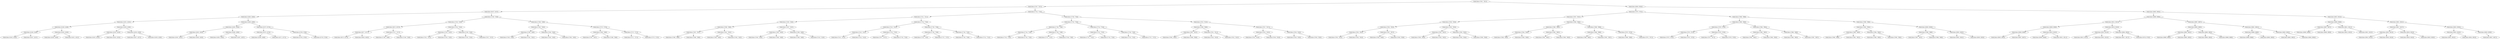 digraph G{
1892780930 [label="Node{data=[7821, 7821]}"]
1892780930 -> 1680843324
1680843324 [label="Node{data=[7357, 7357]}"]
1680843324 -> 746648411
746648411 [label="Node{data=[6187, 6187]}"]
746648411 -> 1206286146
1206286146 [label="Node{data=[4260, 4260]}"]
1206286146 -> 991390119
991390119 [label="Node{data=[4252, 4252]}"]
991390119 -> 581964475
581964475 [label="Node{data=[4248, 4248]}"]
581964475 -> 159463325
159463325 [label="Node{data=[4246, 4246]}"]
159463325 -> 2108235144
2108235144 [label="Node{data=[4245, 4245]}"]
159463325 -> 2104691147
2104691147 [label="Node{data=[4247, 4247]}"]
581964475 -> 1601497364
1601497364 [label="Node{data=[4250, 4250]}"]
1601497364 -> 1607008440
1607008440 [label="Node{data=[4249, 4249]}"]
1601497364 -> 1782121364
1782121364 [label="Node{data=[4251, 4251]}"]
991390119 -> 266429001
266429001 [label="Node{data=[4256, 4256]}"]
266429001 -> 1998915304
1998915304 [label="Node{data=[4254, 4254]}"]
1998915304 -> 1618871412
1618871412 [label="Node{data=[4253, 4253]}"]
1998915304 -> 1123655244
1123655244 [label="Node{data=[4255, 4255]}"]
266429001 -> 1183731568
1183731568 [label="Node{data=[4258, 4258]}"]
1183731568 -> 432210703
432210703 [label="Node{data=[4257, 4257]}"]
1183731568 -> 160360935
160360935 [label="Node{data=[4259, 4259]}"]
1206286146 -> 118164836
118164836 [label="Node{data=[4268, 4268]}"]
118164836 -> 860501818
860501818 [label="Node{data=[4264, 4264]}"]
860501818 -> 839942439
839942439 [label="Node{data=[4262, 4262]}"]
839942439 -> 1278187347
1278187347 [label="Node{data=[4261, 4261]}"]
839942439 -> 319865759
319865759 [label="Node{data=[4263, 4263]}"]
860501818 -> 1895941408
1895941408 [label="Node{data=[4266, 4266]}"]
1895941408 -> 1202613150
1202613150 [label="Node{data=[4265, 4265]}"]
1895941408 -> 2005657911
2005657911 [label="Node{data=[4267, 4267]}"]
118164836 -> 1653788770
1653788770 [label="Node{data=[5573, 5573]}"]
1653788770 -> 499462613
499462613 [label="Node{data=[4270, 4270]}"]
499462613 -> 696474472
696474472 [label="Node{data=[4269, 4269]}"]
499462613 -> 23715134
23715134 [label="Node{data=[4271, 4271]}"]
1653788770 -> 1972116657
1972116657 [label="Node{data=[5706, 5706]}"]
1972116657 -> 1106493516
1106493516 [label="Node{data=[5705, 5705]}"]
1972116657 -> 1914211073
1914211073 [label="Node{data=[5720, 5720]}"]
746648411 -> 1029126225
1029126225 [label="Node{data=[7258, 7258]}"]
1029126225 -> 673956574
673956574 [label="Node{data=[7250, 7250]}"]
673956574 -> 1996854839
1996854839 [label="Node{data=[6472, 6472]}"]
1996854839 -> 1098074965
1098074965 [label="Node{data=[6277, 6277]}"]
1098074965 -> 1164080794
1164080794 [label="Node{data=[6275, 6275]}"]
1098074965 -> 858354138
858354138 [label="Node{data=[6453, 6453]}"]
1996854839 -> 1749478822
1749478822 [label="Node{data=[7217, 7217]}"]
1749478822 -> 859060760
859060760 [label="Node{data=[7169, 7169]}"]
1749478822 -> 1706318914
1706318914 [label="Node{data=[7249, 7249]}"]
673956574 -> 493569679
493569679 [label="Node{data=[7254, 7254]}"]
493569679 -> 1117758297
1117758297 [label="Node{data=[7252, 7252]}"]
1117758297 -> 1349105128
1349105128 [label="Node{data=[7251, 7251]}"]
1117758297 -> 393782763
393782763 [label="Node{data=[7253, 7253]}"]
493569679 -> 1356908213
1356908213 [label="Node{data=[7256, 7256]}"]
1356908213 -> 1876570779
1876570779 [label="Node{data=[7255, 7255]}"]
1356908213 -> 1912671357
1912671357 [label="Node{data=[7257, 7257]}"]
1029126225 -> 545564715
545564715 [label="Node{data=[7266, 7266]}"]
545564715 -> 1988560864
1988560864 [label="Node{data=[7262, 7262]}"]
1988560864 -> 1215802689
1215802689 [label="Node{data=[7260, 7260]}"]
1215802689 -> 846148310
846148310 [label="Node{data=[7259, 7259]}"]
1215802689 -> 925831488
925831488 [label="Node{data=[7261, 7261]}"]
1988560864 -> 2044307522
2044307522 [label="Node{data=[7264, 7264]}"]
2044307522 -> 212934557
212934557 [label="Node{data=[7263, 7263]}"]
2044307522 -> 1199793503
1199793503 [label="Node{data=[7265, 7265]}"]
545564715 -> 141150718
141150718 [label="Node{data=[7270, 7270]}"]
141150718 -> 1011284745
1011284745 [label="Node{data=[7268, 7268]}"]
1011284745 -> 948913899
948913899 [label="Node{data=[7267, 7267]}"]
1011284745 -> 1694131512
1694131512 [label="Node{data=[7269, 7269]}"]
141150718 -> 572159584
572159584 [label="Node{data=[7272, 7272]}"]
572159584 -> 697257881
697257881 [label="Node{data=[7271, 7271]}"]
572159584 -> 1811283037
1811283037 [label="Node{data=[7273, 7273]}"]
1680843324 -> 1553041342
1553041342 [label="Node{data=[7742, 7742]}"]
1553041342 -> 759776058
759776058 [label="Node{data=[7411, 7411]}"]
759776058 -> 2120819341
2120819341 [label="Node{data=[7403, 7403]}"]
2120819341 -> 985280009
985280009 [label="Node{data=[7399, 7399]}"]
985280009 -> 1783030423
1783030423 [label="Node{data=[7397, 7397]}"]
1783030423 -> 233913462
233913462 [label="Node{data=[7389, 7389]}"]
1783030423 -> 985336335
985336335 [label="Node{data=[7398, 7398]}"]
985280009 -> 1360699703
1360699703 [label="Node{data=[7401, 7401]}"]
1360699703 -> 211133401
211133401 [label="Node{data=[7400, 7400]}"]
1360699703 -> 134425777
134425777 [label="Node{data=[7402, 7402]}"]
2120819341 -> 1779086540
1779086540 [label="Node{data=[7407, 7407]}"]
1779086540 -> 1855824803
1855824803 [label="Node{data=[7405, 7405]}"]
1855824803 -> 1329024706
1329024706 [label="Node{data=[7404, 7404]}"]
1855824803 -> 1581286705
1581286705 [label="Node{data=[7406, 7406]}"]
1779086540 -> 1632892641
1632892641 [label="Node{data=[7409, 7409]}"]
1632892641 -> 1649463763
1649463763 [label="Node{data=[7408, 7408]}"]
1632892641 -> 400867845
400867845 [label="Node{data=[7410, 7410]}"]
759776058 -> 1305982149
1305982149 [label="Node{data=[7734, 7734]}"]
1305982149 -> 860731232
860731232 [label="Node{data=[7415, 7415]}"]
860731232 -> 1467430547
1467430547 [label="Node{data=[7413, 7413]}"]
1467430547 -> 1714561682
1714561682 [label="Node{data=[7412, 7412]}"]
1467430547 -> 372495117
372495117 [label="Node{data=[7414, 7414]}"]
860731232 -> 1209761820
1209761820 [label="Node{data=[7732, 7732]}"]
1209761820 -> 641131554
641131554 [label="Node{data=[7677, 7677]}"]
1209761820 -> 1365730500
1365730500 [label="Node{data=[7733, 7733]}"]
1305982149 -> 1506045534
1506045534 [label="Node{data=[7738, 7738]}"]
1506045534 -> 1296764442
1296764442 [label="Node{data=[7736, 7736]}"]
1296764442 -> 1548608613
1548608613 [label="Node{data=[7735, 7735]}"]
1296764442 -> 921102956
921102956 [label="Node{data=[7737, 7737]}"]
1506045534 -> 1286263920
1286263920 [label="Node{data=[7740, 7740]}"]
1286263920 -> 1501837345
1501837345 [label="Node{data=[7739, 7739]}"]
1286263920 -> 1792643512
1792643512 [label="Node{data=[7741, 7741]}"]
1553041342 -> 1810735877
1810735877 [label="Node{data=[7758, 7758]}"]
1810735877 -> 1912529756
1912529756 [label="Node{data=[7750, 7750]}"]
1912529756 -> 163809394
163809394 [label="Node{data=[7746, 7746]}"]
163809394 -> 791780515
791780515 [label="Node{data=[7744, 7744]}"]
791780515 -> 692250571
692250571 [label="Node{data=[7743, 7743]}"]
791780515 -> 799020476
799020476 [label="Node{data=[7745, 7745]}"]
163809394 -> 984979490
984979490 [label="Node{data=[7748, 7748]}"]
984979490 -> 432197459
432197459 [label="Node{data=[7747, 7747]}"]
984979490 -> 654319391
654319391 [label="Node{data=[7749, 7749]}"]
1912529756 -> 144892854
144892854 [label="Node{data=[7754, 7754]}"]
144892854 -> 507514376
507514376 [label="Node{data=[7752, 7752]}"]
507514376 -> 293069508
293069508 [label="Node{data=[7751, 7751]}"]
507514376 -> 917040914
917040914 [label="Node{data=[7753, 7753]}"]
144892854 -> 696784162
696784162 [label="Node{data=[7756, 7756]}"]
696784162 -> 933654101
933654101 [label="Node{data=[7755, 7755]}"]
696784162 -> 434752423
434752423 [label="Node{data=[7757, 7757]}"]
1810735877 -> 1757964279
1757964279 [label="Node{data=[7813, 7813]}"]
1757964279 -> 25190089
25190089 [label="Node{data=[7809, 7809]}"]
25190089 -> 89152618
89152618 [label="Node{data=[7807, 7807]}"]
89152618 -> 1387465620
1387465620 [label="Node{data=[7805, 7805]}"]
89152618 -> 2045721066
2045721066 [label="Node{data=[7808, 7808]}"]
25190089 -> 2048546312
2048546312 [label="Node{data=[7811, 7811]}"]
2048546312 -> 2108618285
2108618285 [label="Node{data=[7810, 7810]}"]
2048546312 -> 923512231
923512231 [label="Node{data=[7812, 7812]}"]
1757964279 -> 925627077
925627077 [label="Node{data=[7817, 7817]}"]
925627077 -> 531191870
531191870 [label="Node{data=[7815, 7815]}"]
531191870 -> 356305528
356305528 [label="Node{data=[7814, 7814]}"]
531191870 -> 2142256109
2142256109 [label="Node{data=[7816, 7816]}"]
925627077 -> 400900868
400900868 [label="Node{data=[7819, 7819]}"]
400900868 -> 1113096558
1113096558 [label="Node{data=[7818, 7818]}"]
400900868 -> 834993239
834993239 [label="Node{data=[7820, 7820]}"]
1892780930 -> 1339410129
1339410129 [label="Node{data=[8004, 8004]}"]
1339410129 -> 1913999692
1913999692 [label="Node{data=[7972, 7972]}"]
1913999692 -> 1950416273
1950416273 [label="Node{data=[7837, 7837]}"]
1950416273 -> 1651544330
1651544330 [label="Node{data=[7829, 7829]}"]
1651544330 -> 57815259
57815259 [label="Node{data=[7825, 7825]}"]
57815259 -> 1530236616
1530236616 [label="Node{data=[7823, 7823]}"]
1530236616 -> 686447690
686447690 [label="Node{data=[7822, 7822]}"]
1530236616 -> 1324638364
1324638364 [label="Node{data=[7824, 7824]}"]
57815259 -> 1544709489
1544709489 [label="Node{data=[7827, 7827]}"]
1544709489 -> 732361717
732361717 [label="Node{data=[7826, 7826]}"]
1544709489 -> 1372910279
1372910279 [label="Node{data=[7828, 7828]}"]
1651544330 -> 1011452129
1011452129 [label="Node{data=[7833, 7833]}"]
1011452129 -> 1933532148
1933532148 [label="Node{data=[7831, 7831]}"]
1933532148 -> 1863989053
1863989053 [label="Node{data=[7830, 7830]}"]
1933532148 -> 430879443
430879443 [label="Node{data=[7832, 7832]}"]
1011452129 -> 1775251335
1775251335 [label="Node{data=[7835, 7835]}"]
1775251335 -> 1622747570
1622747570 [label="Node{data=[7834, 7834]}"]
1775251335 -> 1587829063
1587829063 [label="Node{data=[7836, 7836]}"]
1950416273 -> 846221418
846221418 [label="Node{data=[7964, 7964]}"]
846221418 -> 1521806772
1521806772 [label="Node{data=[7960, 7960]}"]
1521806772 -> 1944693737
1944693737 [label="Node{data=[7844, 7844]}"]
1944693737 -> 259766962
259766962 [label="Node{data=[7838, 7838]}"]
1944693737 -> 1060653111
1060653111 [label="Node{data=[7959, 7959]}"]
1521806772 -> 1109183273
1109183273 [label="Node{data=[7962, 7962]}"]
1109183273 -> 2081724000
2081724000 [label="Node{data=[7961, 7961]}"]
1109183273 -> 778571130
778571130 [label="Node{data=[7963, 7963]}"]
846221418 -> 1399619952
1399619952 [label="Node{data=[7968, 7968]}"]
1399619952 -> 2005749175
2005749175 [label="Node{data=[7966, 7966]}"]
2005749175 -> 796025520
796025520 [label="Node{data=[7965, 7965]}"]
2005749175 -> 1092594169
1092594169 [label="Node{data=[7967, 7967]}"]
1399619952 -> 1984944043
1984944043 [label="Node{data=[7970, 7970]}"]
1984944043 -> 1798495264
1798495264 [label="Node{data=[7969, 7969]}"]
1984944043 -> 1466520596
1466520596 [label="Node{data=[7971, 7971]}"]
1913999692 -> 1795518305
1795518305 [label="Node{data=[7988, 7988]}"]
1795518305 -> 1669275429
1669275429 [label="Node{data=[7980, 7980]}"]
1669275429 -> 508628150
508628150 [label="Node{data=[7976, 7976]}"]
508628150 -> 59060892
59060892 [label="Node{data=[7974, 7974]}"]
59060892 -> 1136339946
1136339946 [label="Node{data=[7973, 7973]}"]
59060892 -> 1478922895
1478922895 [label="Node{data=[7975, 7975]}"]
508628150 -> 1317278081
1317278081 [label="Node{data=[7978, 7978]}"]
1317278081 -> 1690290975
1690290975 [label="Node{data=[7977, 7977]}"]
1317278081 -> 2126596121
2126596121 [label="Node{data=[7979, 7979]}"]
1669275429 -> 304029604
304029604 [label="Node{data=[7984, 7984]}"]
304029604 -> 2096696447
2096696447 [label="Node{data=[7982, 7982]}"]
2096696447 -> 1711589324
1711589324 [label="Node{data=[7981, 7981]}"]
2096696447 -> 317840021
317840021 [label="Node{data=[7983, 7983]}"]
304029604 -> 2029589840
2029589840 [label="Node{data=[7986, 7986]}"]
2029589840 -> 1280799940
1280799940 [label="Node{data=[7985, 7985]}"]
2029589840 -> 212721701
212721701 [label="Node{data=[7987, 7987]}"]
1795518305 -> 278177367
278177367 [label="Node{data=[7996, 7996]}"]
278177367 -> 544699008
544699008 [label="Node{data=[7992, 7992]}"]
544699008 -> 1467077406
1467077406 [label="Node{data=[7990, 7990]}"]
1467077406 -> 876522781
876522781 [label="Node{data=[7989, 7989]}"]
1467077406 -> 28120019
28120019 [label="Node{data=[7991, 7991]}"]
544699008 -> 450200084
450200084 [label="Node{data=[7994, 7994]}"]
450200084 -> 1130716019
1130716019 [label="Node{data=[7993, 7993]}"]
450200084 -> 49434695
49434695 [label="Node{data=[7995, 7995]}"]
278177367 -> 1806231617
1806231617 [label="Node{data=[8000, 8000]}"]
1806231617 -> 1566245378
1566245378 [label="Node{data=[7998, 7998]}"]
1566245378 -> 873231385
873231385 [label="Node{data=[7997, 7997]}"]
1566245378 -> 619477687
619477687 [label="Node{data=[7999, 7999]}"]
1806231617 -> 137000075
137000075 [label="Node{data=[8002, 8002]}"]
137000075 -> 233057438
233057438 [label="Node{data=[8001, 8001]}"]
137000075 -> 1520381319
1520381319 [label="Node{data=[8003, 8003]}"]
1339410129 -> 501341601
501341601 [label="Node{data=[9905, 9905]}"]
501341601 -> 1177844922
1177844922 [label="Node{data=[9889, 9889]}"]
1177844922 -> 1779968062
1779968062 [label="Node{data=[8012, 8012]}"]
1779968062 -> 1229509615
1229509615 [label="Node{data=[8008, 8008]}"]
1229509615 -> 1515652018
1515652018 [label="Node{data=[8006, 8006]}"]
1515652018 -> 1063482862
1063482862 [label="Node{data=[8005, 8005]}"]
1515652018 -> 336716772
336716772 [label="Node{data=[8007, 8007]}"]
1229509615 -> 466193698
466193698 [label="Node{data=[8010, 8010]}"]
466193698 -> 2036418426
2036418426 [label="Node{data=[8009, 8009]}"]
466193698 -> 1560904125
1560904125 [label="Node{data=[8011, 8011]}"]
1779968062 -> 1176262459
1176262459 [label="Node{data=[8016, 8016]}"]
1176262459 -> 292254279
292254279 [label="Node{data=[8014, 8014]}"]
292254279 -> 1648541063
1648541063 [label="Node{data=[8013, 8013]}"]
292254279 -> 1943526427
1943526427 [label="Node{data=[8015, 8015]}"]
1176262459 -> 1465313493
1465313493 [label="Node{data=[9604, 9604]}"]
1465313493 -> 501563698
501563698 [label="Node{data=[8017, 8017]}"]
1465313493 -> 1782348172
1782348172 [label="Node{data=[9750, 9750]}"]
1177844922 -> 658921428
658921428 [label="Node{data=[9897, 9897]}"]
658921428 -> 1194726313
1194726313 [label="Node{data=[9893, 9893]}"]
1194726313 -> 1886205612
1886205612 [label="Node{data=[9891, 9891]}"]
1886205612 -> 2039796020
2039796020 [label="Node{data=[9890, 9890]}"]
1886205612 -> 1828311333
1828311333 [label="Node{data=[9892, 9892]}"]
1194726313 -> 455425096
455425096 [label="Node{data=[9895, 9895]}"]
455425096 -> 48538070
48538070 [label="Node{data=[9894, 9894]}"]
455425096 -> 1562828239
1562828239 [label="Node{data=[9896, 9896]}"]
658921428 -> 2138333111
2138333111 [label="Node{data=[9901, 9901]}"]
2138333111 -> 1291971437
1291971437 [label="Node{data=[9899, 9899]}"]
1291971437 -> 1783367946
1783367946 [label="Node{data=[9898, 9898]}"]
1291971437 -> 32467241
32467241 [label="Node{data=[9900, 9900]}"]
2138333111 -> 1555760964
1555760964 [label="Node{data=[9903, 9903]}"]
1555760964 -> 505660733
505660733 [label="Node{data=[9902, 9902]}"]
1555760964 -> 338533290
338533290 [label="Node{data=[9904, 9904]}"]
501341601 -> 1861295655
1861295655 [label="Node{data=[9913, 9913]}"]
1861295655 -> 1786033562
1786033562 [label="Node{data=[9909, 9909]}"]
1786033562 -> 1786683332
1786683332 [label="Node{data=[9907, 9907]}"]
1786683332 -> 318155242
318155242 [label="Node{data=[9906, 9906]}"]
1786683332 -> 1947241909
1947241909 [label="Node{data=[9908, 9908]}"]
1786033562 -> 990326472
990326472 [label="Node{data=[9911, 9911]}"]
990326472 -> 622401235
622401235 [label="Node{data=[9910, 9910]}"]
990326472 -> 34030179
34030179 [label="Node{data=[9912, 9912]}"]
1861295655 -> 1913264819
1913264819 [label="Node{data=[9921, 9921]}"]
1913264819 -> 1886980948
1886980948 [label="Node{data=[9917, 9917]}"]
1886980948 -> 498803718
498803718 [label="Node{data=[9915, 9915]}"]
498803718 -> 630679944
630679944 [label="Node{data=[9914, 9914]}"]
498803718 -> 124399627
124399627 [label="Node{data=[9916, 9916]}"]
1886980948 -> 1072805913
1072805913 [label="Node{data=[9919, 9919]}"]
1072805913 -> 2075009269
2075009269 [label="Node{data=[9918, 9918]}"]
1072805913 -> 1709956385
1709956385 [label="Node{data=[9920, 9920]}"]
1913264819 -> 861357055
861357055 [label="Node{data=[9925, 9925]}"]
861357055 -> 22287612
22287612 [label="Node{data=[9923, 9923]}"]
22287612 -> 200746411
200746411 [label="Node{data=[9922, 9922]}"]
22287612 -> 810476321
810476321 [label="Node{data=[9924, 9924]}"]
861357055 -> 957290092
957290092 [label="Node{data=[9926, 9926]}"]
957290092 -> 417142341
417142341 [label="Node{data=[9927, 9927]}"]
}